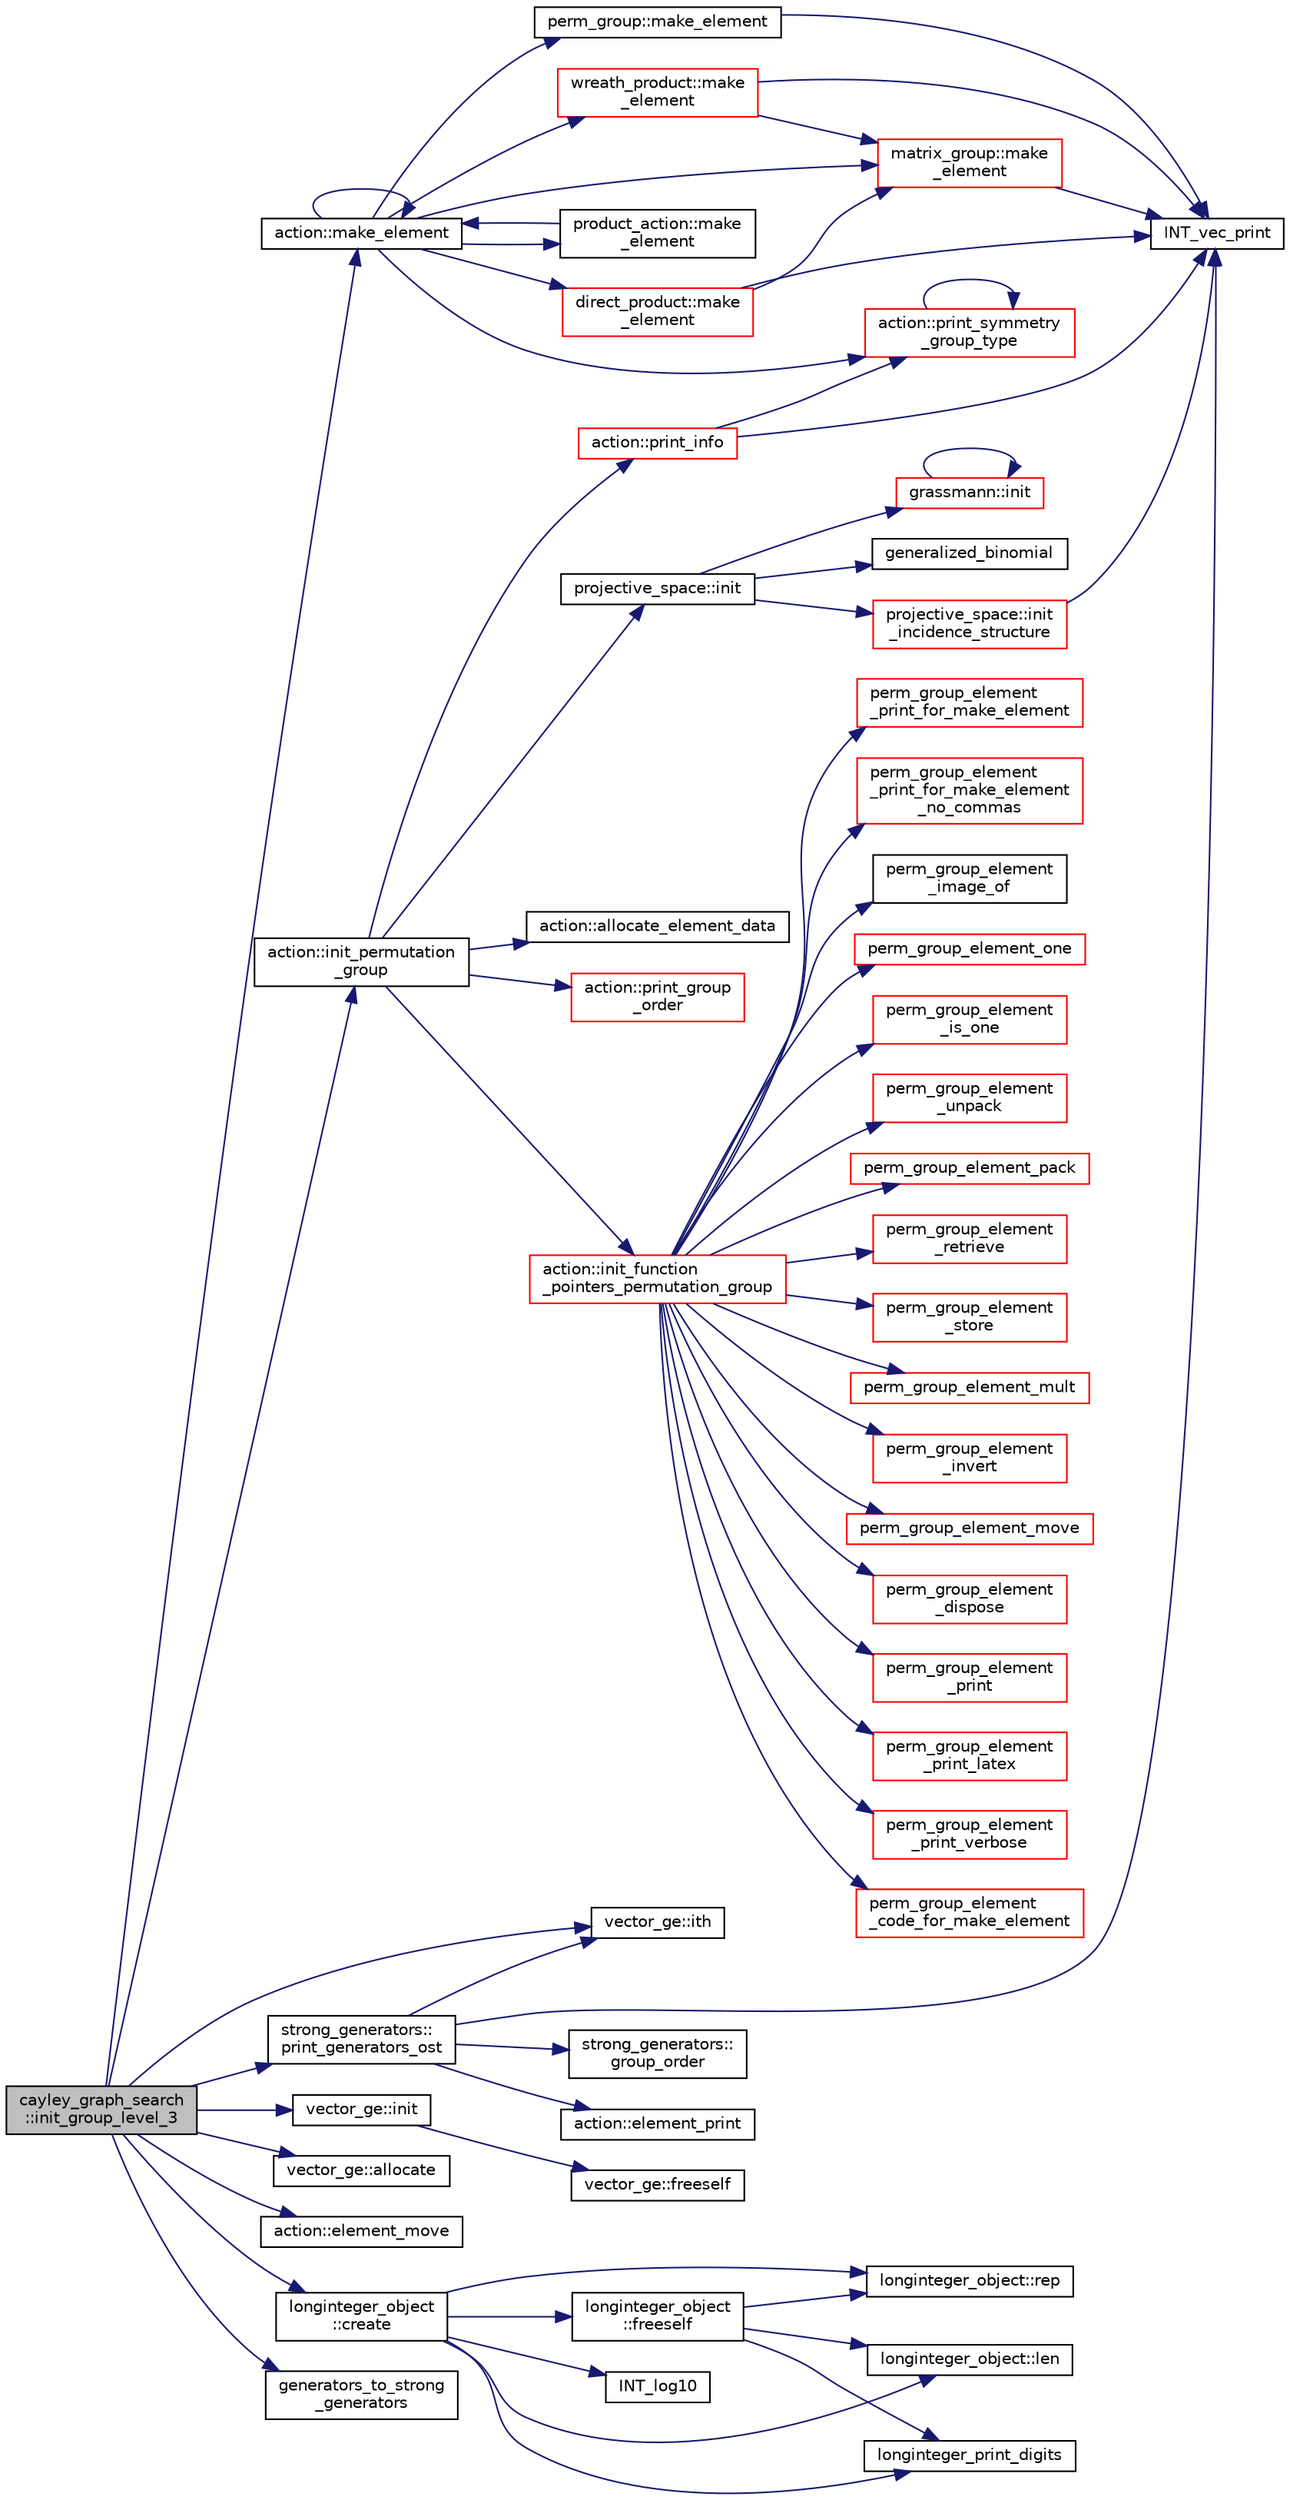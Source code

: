 digraph "cayley_graph_search::init_group_level_3"
{
  edge [fontname="Helvetica",fontsize="10",labelfontname="Helvetica",labelfontsize="10"];
  node [fontname="Helvetica",fontsize="10",shape=record];
  rankdir="LR";
  Node2464 [label="cayley_graph_search\l::init_group_level_3",height=0.2,width=0.4,color="black", fillcolor="grey75", style="filled", fontcolor="black"];
  Node2464 -> Node2465 [color="midnightblue",fontsize="10",style="solid",fontname="Helvetica"];
  Node2465 [label="action::init_permutation\l_group",height=0.2,width=0.4,color="black", fillcolor="white", style="filled",URL="$d2/d86/classaction.html#a339bbfc596572ec88071c5f5e0ce3f41"];
  Node2465 -> Node2466 [color="midnightblue",fontsize="10",style="solid",fontname="Helvetica"];
  Node2466 [label="projective_space::init",height=0.2,width=0.4,color="black", fillcolor="white", style="filled",URL="$d2/d17/classprojective__space.html#a8a1efa40df92744519365f82e4740dab"];
  Node2466 -> Node2467 [color="midnightblue",fontsize="10",style="solid",fontname="Helvetica"];
  Node2467 [label="grassmann::init",height=0.2,width=0.4,color="red", fillcolor="white", style="filled",URL="$df/d02/classgrassmann.html#a2e8cf7b9f203254493d7c2607c17d498"];
  Node2467 -> Node2467 [color="midnightblue",fontsize="10",style="solid",fontname="Helvetica"];
  Node2466 -> Node2469 [color="midnightblue",fontsize="10",style="solid",fontname="Helvetica"];
  Node2469 [label="generalized_binomial",height=0.2,width=0.4,color="black", fillcolor="white", style="filled",URL="$d2/d7c/combinatorics_8_c.html#a24762dc22e45175d18ec1ec1d2556ae8"];
  Node2466 -> Node2470 [color="midnightblue",fontsize="10",style="solid",fontname="Helvetica"];
  Node2470 [label="projective_space::init\l_incidence_structure",height=0.2,width=0.4,color="red", fillcolor="white", style="filled",URL="$d2/d17/classprojective__space.html#a1e59490325e045cc52674a3706780aed"];
  Node2470 -> Node2473 [color="midnightblue",fontsize="10",style="solid",fontname="Helvetica"];
  Node2473 [label="INT_vec_print",height=0.2,width=0.4,color="black", fillcolor="white", style="filled",URL="$df/dbf/sajeeb_8_c.html#a79a5901af0b47dd0d694109543c027fe"];
  Node2465 -> Node2501 [color="midnightblue",fontsize="10",style="solid",fontname="Helvetica"];
  Node2501 [label="action::init_function\l_pointers_permutation_group",height=0.2,width=0.4,color="red", fillcolor="white", style="filled",URL="$d2/d86/classaction.html#a8e6cd4aa446047edbebe7e0702dc1f17"];
  Node2501 -> Node2502 [color="midnightblue",fontsize="10",style="solid",fontname="Helvetica"];
  Node2502 [label="perm_group_element\l_image_of",height=0.2,width=0.4,color="black", fillcolor="white", style="filled",URL="$dc/dd4/group__actions_8h.html#a92c32b2728749c0abc53100001ee01b3"];
  Node2501 -> Node2503 [color="midnightblue",fontsize="10",style="solid",fontname="Helvetica"];
  Node2503 [label="perm_group_element_one",height=0.2,width=0.4,color="red", fillcolor="white", style="filled",URL="$dc/dd4/group__actions_8h.html#a339caa1530a4018047d67358942e4c43"];
  Node2501 -> Node2505 [color="midnightblue",fontsize="10",style="solid",fontname="Helvetica"];
  Node2505 [label="perm_group_element\l_is_one",height=0.2,width=0.4,color="red", fillcolor="white", style="filled",URL="$dc/dd4/group__actions_8h.html#a75575c5c43a90cd7937adc817f1e2200"];
  Node2501 -> Node2507 [color="midnightblue",fontsize="10",style="solid",fontname="Helvetica"];
  Node2507 [label="perm_group_element\l_unpack",height=0.2,width=0.4,color="red", fillcolor="white", style="filled",URL="$dc/dd4/group__actions_8h.html#a71b6c0fd24b3d4880ec2f1c0f4ed5677"];
  Node2501 -> Node2509 [color="midnightblue",fontsize="10",style="solid",fontname="Helvetica"];
  Node2509 [label="perm_group_element_pack",height=0.2,width=0.4,color="red", fillcolor="white", style="filled",URL="$dc/dd4/group__actions_8h.html#a47c395f2f5a8a55991da2cbe18845a2f"];
  Node2501 -> Node2511 [color="midnightblue",fontsize="10",style="solid",fontname="Helvetica"];
  Node2511 [label="perm_group_element\l_retrieve",height=0.2,width=0.4,color="red", fillcolor="white", style="filled",URL="$dc/dd4/group__actions_8h.html#a4c8b92d581a75f0483bb37760e752430"];
  Node2501 -> Node2518 [color="midnightblue",fontsize="10",style="solid",fontname="Helvetica"];
  Node2518 [label="perm_group_element\l_store",height=0.2,width=0.4,color="red", fillcolor="white", style="filled",URL="$dc/dd4/group__actions_8h.html#a952bca01116a86ba8c2886b67d414784"];
  Node2501 -> Node2525 [color="midnightblue",fontsize="10",style="solid",fontname="Helvetica"];
  Node2525 [label="perm_group_element_mult",height=0.2,width=0.4,color="red", fillcolor="white", style="filled",URL="$dc/dd4/group__actions_8h.html#ab15b0c49289683127056f726011bc2ed"];
  Node2501 -> Node2529 [color="midnightblue",fontsize="10",style="solid",fontname="Helvetica"];
  Node2529 [label="perm_group_element\l_invert",height=0.2,width=0.4,color="red", fillcolor="white", style="filled",URL="$dc/dd4/group__actions_8h.html#a96f61c7fbc6a187176ee94d71af31a6a"];
  Node2501 -> Node2530 [color="midnightblue",fontsize="10",style="solid",fontname="Helvetica"];
  Node2530 [label="perm_group_element_move",height=0.2,width=0.4,color="red", fillcolor="white", style="filled",URL="$dc/dd4/group__actions_8h.html#a73ea7f24ce56d2a5932d834169ea6c8d"];
  Node2501 -> Node2532 [color="midnightblue",fontsize="10",style="solid",fontname="Helvetica"];
  Node2532 [label="perm_group_element\l_dispose",height=0.2,width=0.4,color="red", fillcolor="white", style="filled",URL="$dc/dd4/group__actions_8h.html#a7acd913c897a8bbbc47e4e4f1a63a6c2"];
  Node2501 -> Node2535 [color="midnightblue",fontsize="10",style="solid",fontname="Helvetica"];
  Node2535 [label="perm_group_element\l_print",height=0.2,width=0.4,color="red", fillcolor="white", style="filled",URL="$dc/dd4/group__actions_8h.html#a05f9a5ad53e1e2fd3c88dd67b7d948e3"];
  Node2501 -> Node2536 [color="midnightblue",fontsize="10",style="solid",fontname="Helvetica"];
  Node2536 [label="perm_group_element\l_print_latex",height=0.2,width=0.4,color="red", fillcolor="white", style="filled",URL="$dc/dd4/group__actions_8h.html#a9fa3c6e68a871e577b93ee32f6021f33"];
  Node2501 -> Node2537 [color="midnightblue",fontsize="10",style="solid",fontname="Helvetica"];
  Node2537 [label="perm_group_element\l_print_verbose",height=0.2,width=0.4,color="red", fillcolor="white", style="filled",URL="$dc/dd4/group__actions_8h.html#a1e5b593f422efa2643f04d5e33b9b6d2"];
  Node2501 -> Node2538 [color="midnightblue",fontsize="10",style="solid",fontname="Helvetica"];
  Node2538 [label="perm_group_element\l_code_for_make_element",height=0.2,width=0.4,color="red", fillcolor="white", style="filled",URL="$dc/dd4/group__actions_8h.html#a242b38cb629b026f53504d8bc9443d23"];
  Node2501 -> Node2540 [color="midnightblue",fontsize="10",style="solid",fontname="Helvetica"];
  Node2540 [label="perm_group_element\l_print_for_make_element",height=0.2,width=0.4,color="red", fillcolor="white", style="filled",URL="$dc/dd4/group__actions_8h.html#a1580f278004e957a65ea496615b971e4"];
  Node2501 -> Node2542 [color="midnightblue",fontsize="10",style="solid",fontname="Helvetica"];
  Node2542 [label="perm_group_element\l_print_for_make_element\l_no_commas",height=0.2,width=0.4,color="red", fillcolor="white", style="filled",URL="$dc/dd4/group__actions_8h.html#a2b19744c627f6e6c2e027a3ae164ad95"];
  Node2465 -> Node2545 [color="midnightblue",fontsize="10",style="solid",fontname="Helvetica"];
  Node2545 [label="action::allocate_element_data",height=0.2,width=0.4,color="black", fillcolor="white", style="filled",URL="$d2/d86/classaction.html#adc5f98db8315bfd17fcd2fbb437d8f60"];
  Node2465 -> Node2546 [color="midnightblue",fontsize="10",style="solid",fontname="Helvetica"];
  Node2546 [label="action::print_group\l_order",height=0.2,width=0.4,color="red", fillcolor="white", style="filled",URL="$d2/d86/classaction.html#aaf5533b61c20a11f8c0efcf7ff718d7d"];
  Node2465 -> Node2548 [color="midnightblue",fontsize="10",style="solid",fontname="Helvetica"];
  Node2548 [label="action::print_info",height=0.2,width=0.4,color="red", fillcolor="white", style="filled",URL="$d2/d86/classaction.html#a6f89e493e5c5a32e5c3b8963d438ce86"];
  Node2548 -> Node2549 [color="midnightblue",fontsize="10",style="solid",fontname="Helvetica"];
  Node2549 [label="action::print_symmetry\l_group_type",height=0.2,width=0.4,color="red", fillcolor="white", style="filled",URL="$d2/d86/classaction.html#aed811766c7e64fe2c853df8b0b67aa6e"];
  Node2549 -> Node2549 [color="midnightblue",fontsize="10",style="solid",fontname="Helvetica"];
  Node2548 -> Node2473 [color="midnightblue",fontsize="10",style="solid",fontname="Helvetica"];
  Node2464 -> Node2552 [color="midnightblue",fontsize="10",style="solid",fontname="Helvetica"];
  Node2552 [label="vector_ge::init",height=0.2,width=0.4,color="black", fillcolor="white", style="filled",URL="$d4/d6e/classvector__ge.html#afe1d6befd1f1501e6be34afbaa9d30a8"];
  Node2552 -> Node2553 [color="midnightblue",fontsize="10",style="solid",fontname="Helvetica"];
  Node2553 [label="vector_ge::freeself",height=0.2,width=0.4,color="black", fillcolor="white", style="filled",URL="$d4/d6e/classvector__ge.html#aa002e4b715cc73a9b8b367d29700b452"];
  Node2464 -> Node2554 [color="midnightblue",fontsize="10",style="solid",fontname="Helvetica"];
  Node2554 [label="vector_ge::allocate",height=0.2,width=0.4,color="black", fillcolor="white", style="filled",URL="$d4/d6e/classvector__ge.html#a35b062a9201b30f0a87bf87702d243ae"];
  Node2464 -> Node2555 [color="midnightblue",fontsize="10",style="solid",fontname="Helvetica"];
  Node2555 [label="action::make_element",height=0.2,width=0.4,color="black", fillcolor="white", style="filled",URL="$d2/d86/classaction.html#a920fa2a27583fb60bae10e7b282cdd1d"];
  Node2555 -> Node2556 [color="midnightblue",fontsize="10",style="solid",fontname="Helvetica"];
  Node2556 [label="product_action::make\l_element",height=0.2,width=0.4,color="black", fillcolor="white", style="filled",URL="$d8/d74/classproduct__action.html#a1d16f9f3a4be7b3ed6ce0825612a3cd8"];
  Node2556 -> Node2555 [color="midnightblue",fontsize="10",style="solid",fontname="Helvetica"];
  Node2555 -> Node2555 [color="midnightblue",fontsize="10",style="solid",fontname="Helvetica"];
  Node2555 -> Node2557 [color="midnightblue",fontsize="10",style="solid",fontname="Helvetica"];
  Node2557 [label="matrix_group::make\l_element",height=0.2,width=0.4,color="red", fillcolor="white", style="filled",URL="$d3/ded/classmatrix__group.html#adf67c0031ec58afbbc545e65a1cf6845"];
  Node2557 -> Node2473 [color="midnightblue",fontsize="10",style="solid",fontname="Helvetica"];
  Node2555 -> Node2570 [color="midnightblue",fontsize="10",style="solid",fontname="Helvetica"];
  Node2570 [label="wreath_product::make\l_element",height=0.2,width=0.4,color="red", fillcolor="white", style="filled",URL="$d8/dfa/classwreath__product.html#ac47838a579877034b1d2b4cd897625c1"];
  Node2570 -> Node2473 [color="midnightblue",fontsize="10",style="solid",fontname="Helvetica"];
  Node2570 -> Node2557 [color="midnightblue",fontsize="10",style="solid",fontname="Helvetica"];
  Node2555 -> Node2573 [color="midnightblue",fontsize="10",style="solid",fontname="Helvetica"];
  Node2573 [label="direct_product::make\l_element",height=0.2,width=0.4,color="red", fillcolor="white", style="filled",URL="$dc/daf/classdirect__product.html#a776efa4be66f9b0481d1f012a14c9dde"];
  Node2573 -> Node2473 [color="midnightblue",fontsize="10",style="solid",fontname="Helvetica"];
  Node2573 -> Node2557 [color="midnightblue",fontsize="10",style="solid",fontname="Helvetica"];
  Node2555 -> Node2576 [color="midnightblue",fontsize="10",style="solid",fontname="Helvetica"];
  Node2576 [label="perm_group::make_element",height=0.2,width=0.4,color="black", fillcolor="white", style="filled",URL="$df/d0a/classperm__group.html#a52c1c9e55966809c1e30aad80df87774"];
  Node2576 -> Node2473 [color="midnightblue",fontsize="10",style="solid",fontname="Helvetica"];
  Node2555 -> Node2549 [color="midnightblue",fontsize="10",style="solid",fontname="Helvetica"];
  Node2464 -> Node2577 [color="midnightblue",fontsize="10",style="solid",fontname="Helvetica"];
  Node2577 [label="action::element_move",height=0.2,width=0.4,color="black", fillcolor="white", style="filled",URL="$d2/d86/classaction.html#a550947491bbb534d3d7951f50198a874"];
  Node2464 -> Node2578 [color="midnightblue",fontsize="10",style="solid",fontname="Helvetica"];
  Node2578 [label="vector_ge::ith",height=0.2,width=0.4,color="black", fillcolor="white", style="filled",URL="$d4/d6e/classvector__ge.html#a1ff002e8b746a9beb119d57dcd4a15ff"];
  Node2464 -> Node2579 [color="midnightblue",fontsize="10",style="solid",fontname="Helvetica"];
  Node2579 [label="longinteger_object\l::create",height=0.2,width=0.4,color="black", fillcolor="white", style="filled",URL="$dd/d7e/classlonginteger__object.html#a95d2eebc60849c3963a49298b1f498c2"];
  Node2579 -> Node2580 [color="midnightblue",fontsize="10",style="solid",fontname="Helvetica"];
  Node2580 [label="longinteger_object\l::freeself",height=0.2,width=0.4,color="black", fillcolor="white", style="filled",URL="$dd/d7e/classlonginteger__object.html#a06450f8c4795d81da6d680830ef958a1"];
  Node2580 -> Node2581 [color="midnightblue",fontsize="10",style="solid",fontname="Helvetica"];
  Node2581 [label="longinteger_print_digits",height=0.2,width=0.4,color="black", fillcolor="white", style="filled",URL="$de/dc5/algebra__and__number__theory_8h.html#ac2bac7b12f5b6440b8dad275cd7a157d"];
  Node2580 -> Node2582 [color="midnightblue",fontsize="10",style="solid",fontname="Helvetica"];
  Node2582 [label="longinteger_object::rep",height=0.2,width=0.4,color="black", fillcolor="white", style="filled",URL="$dd/d7e/classlonginteger__object.html#a3ecaf12738cc721d281c416503f241e2"];
  Node2580 -> Node2583 [color="midnightblue",fontsize="10",style="solid",fontname="Helvetica"];
  Node2583 [label="longinteger_object::len",height=0.2,width=0.4,color="black", fillcolor="white", style="filled",URL="$dd/d7e/classlonginteger__object.html#a0bfeae35be8a6fd44ed7f76413596ab1"];
  Node2579 -> Node2584 [color="midnightblue",fontsize="10",style="solid",fontname="Helvetica"];
  Node2584 [label="INT_log10",height=0.2,width=0.4,color="black", fillcolor="white", style="filled",URL="$de/dc5/algebra__and__number__theory_8h.html#a98bc0a6c562370a355165d2538dac250"];
  Node2579 -> Node2581 [color="midnightblue",fontsize="10",style="solid",fontname="Helvetica"];
  Node2579 -> Node2582 [color="midnightblue",fontsize="10",style="solid",fontname="Helvetica"];
  Node2579 -> Node2583 [color="midnightblue",fontsize="10",style="solid",fontname="Helvetica"];
  Node2464 -> Node2585 [color="midnightblue",fontsize="10",style="solid",fontname="Helvetica"];
  Node2585 [label="generators_to_strong\l_generators",height=0.2,width=0.4,color="black", fillcolor="white", style="filled",URL="$d5/d90/action__global_8_c.html#aaa17f24fdab7065fbb11a06c513a4562"];
  Node2464 -> Node2586 [color="midnightblue",fontsize="10",style="solid",fontname="Helvetica"];
  Node2586 [label="strong_generators::\lprint_generators_ost",height=0.2,width=0.4,color="black", fillcolor="white", style="filled",URL="$dc/d09/classstrong__generators.html#a7d93ea4f786018272e813207f3c124b4"];
  Node2586 -> Node2587 [color="midnightblue",fontsize="10",style="solid",fontname="Helvetica"];
  Node2587 [label="strong_generators::\lgroup_order",height=0.2,width=0.4,color="black", fillcolor="white", style="filled",URL="$dc/d09/classstrong__generators.html#a91f453c2bfd6502b96f4b4eed16beb20"];
  Node2586 -> Node2473 [color="midnightblue",fontsize="10",style="solid",fontname="Helvetica"];
  Node2586 -> Node2588 [color="midnightblue",fontsize="10",style="solid",fontname="Helvetica"];
  Node2588 [label="action::element_print",height=0.2,width=0.4,color="black", fillcolor="white", style="filled",URL="$d2/d86/classaction.html#ae38c3ef3c1125213733d63c6fc3c40cd"];
  Node2586 -> Node2578 [color="midnightblue",fontsize="10",style="solid",fontname="Helvetica"];
}
